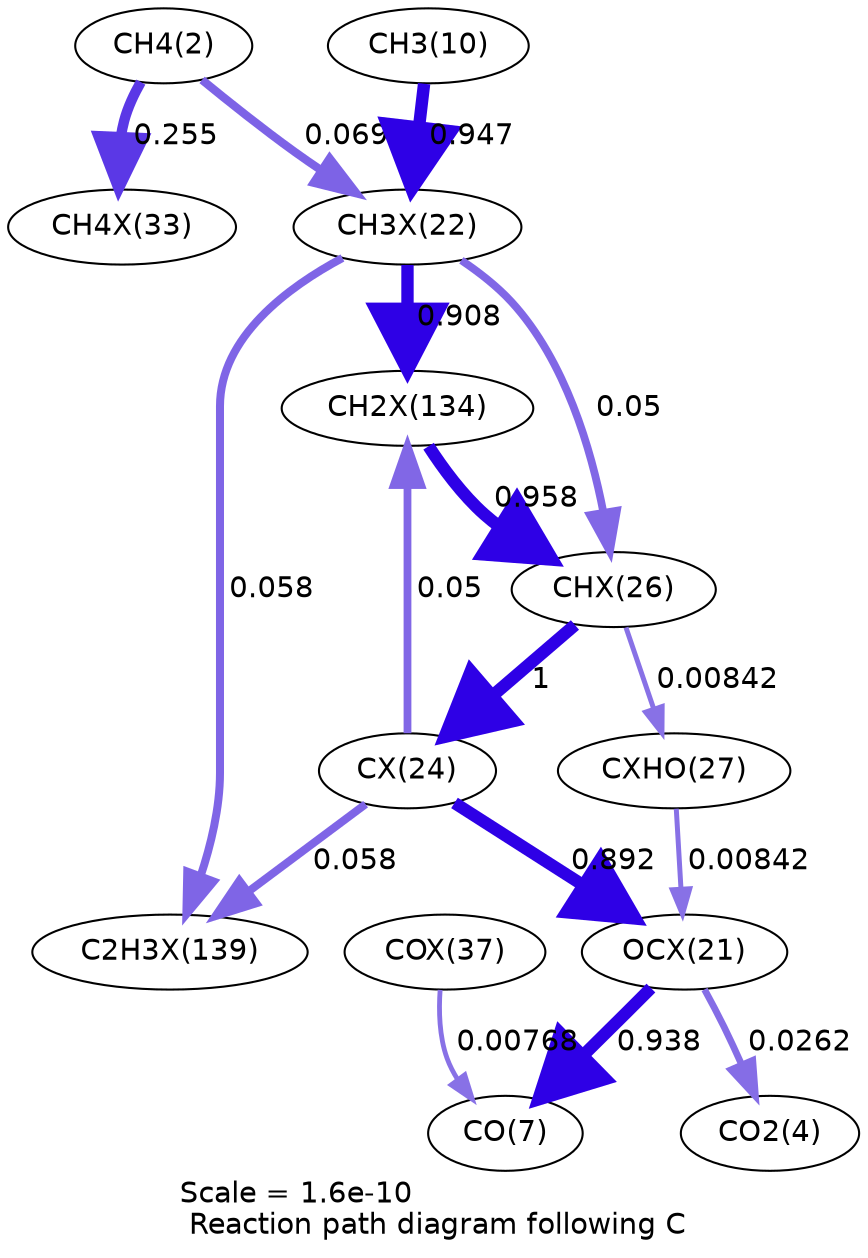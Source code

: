 digraph reaction_paths {
center=1;
s4 -> s32[fontname="Helvetica", penwidth=4.97, arrowsize=2.48, color="0.7, 0.755, 0.9"
, label=" 0.255"];
s4 -> s27[fontname="Helvetica", penwidth=3.99, arrowsize=1.99, color="0.7, 0.57, 0.9"
, label=" 0.0695"];
s12 -> s27[fontname="Helvetica", penwidth=5.96, arrowsize=2.98, color="0.7, 1.45, 0.9"
, label=" 0.947"];
s27 -> s38[fontname="Helvetica", penwidth=5.93, arrowsize=2.96, color="0.7, 1.41, 0.9"
, label=" 0.908"];
s27 -> s30[fontname="Helvetica", penwidth=3.74, arrowsize=1.87, color="0.7, 0.55, 0.9"
, label=" 0.05"];
s27 -> s40[fontname="Helvetica", penwidth=3.85, arrowsize=1.93, color="0.7, 0.558, 0.9"
, label=" 0.058"];
s38 -> s30[fontname="Helvetica", penwidth=5.97, arrowsize=2.98, color="0.7, 1.46, 0.9"
, label=" 0.958"];
s29 -> s38[fontname="Helvetica", penwidth=3.74, arrowsize=1.87, color="0.7, 0.55, 0.9"
, label=" 0.05"];
s30 -> s31[fontname="Helvetica", penwidth=2.39, arrowsize=1.2, color="0.7, 0.508, 0.9"
, label=" 0.00842"];
s30 -> s29[fontname="Helvetica", penwidth=6, arrowsize=3, color="0.7, 1.5, 0.9"
, label=" 1"];
s31 -> s26[fontname="Helvetica", penwidth=2.39, arrowsize=1.2, color="0.7, 0.508, 0.9"
, label=" 0.00842"];
s29 -> s26[fontname="Helvetica", penwidth=5.91, arrowsize=2.96, color="0.7, 1.39, 0.9"
, label=" 0.892"];
s29 -> s40[fontname="Helvetica", penwidth=3.85, arrowsize=1.93, color="0.7, 0.558, 0.9"
, label=" 0.058"];
s26 -> s9[fontname="Helvetica", penwidth=5.95, arrowsize=2.98, color="0.7, 1.44, 0.9"
, label=" 0.938"];
s36 -> s9[fontname="Helvetica", penwidth=2.32, arrowsize=1.16, color="0.7, 0.508, 0.9"
, label=" 0.00768"];
s26 -> s6[fontname="Helvetica", penwidth=3.25, arrowsize=1.63, color="0.7, 0.526, 0.9"
, label=" 0.0262"];
s4 [ fontname="Helvetica", label="CH4(2)"];
s6 [ fontname="Helvetica", label="CO2(4)"];
s9 [ fontname="Helvetica", label="CO(7)"];
s12 [ fontname="Helvetica", label="CH3(10)"];
s26 [ fontname="Helvetica", label="OCX(21)"];
s27 [ fontname="Helvetica", label="CH3X(22)"];
s29 [ fontname="Helvetica", label="CX(24)"];
s30 [ fontname="Helvetica", label="CHX(26)"];
s31 [ fontname="Helvetica", label="CXHO(27)"];
s32 [ fontname="Helvetica", label="CH4X(33)"];
s36 [ fontname="Helvetica", label="COX(37)"];
s38 [ fontname="Helvetica", label="CH2X(134)"];
s40 [ fontname="Helvetica", label="C2H3X(139)"];
 label = "Scale = 1.6e-10\l Reaction path diagram following C";
 fontname = "Helvetica";
}
